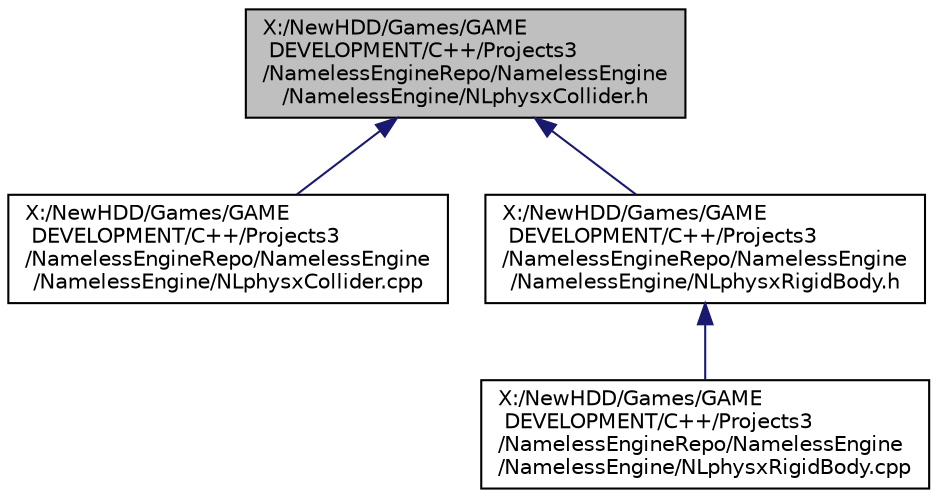 digraph "X:/NewHDD/Games/GAME DEVELOPMENT/C++/Projects3/NamelessEngineRepo/NamelessEngine/NamelessEngine/NLphysxCollider.h"
{
  edge [fontname="Helvetica",fontsize="10",labelfontname="Helvetica",labelfontsize="10"];
  node [fontname="Helvetica",fontsize="10",shape=record];
  Node1 [label="X:/NewHDD/Games/GAME\l DEVELOPMENT/C++/Projects3\l/NamelessEngineRepo/NamelessEngine\l/NamelessEngine/NLphysxCollider.h",height=0.2,width=0.4,color="black", fillcolor="grey75", style="filled", fontcolor="black"];
  Node1 -> Node2 [dir="back",color="midnightblue",fontsize="10",style="solid",fontname="Helvetica"];
  Node2 [label="X:/NewHDD/Games/GAME\l DEVELOPMENT/C++/Projects3\l/NamelessEngineRepo/NamelessEngine\l/NamelessEngine/NLphysxCollider.cpp",height=0.2,width=0.4,color="black", fillcolor="white", style="filled",URL="$_n_lphysx_collider_8cpp.html"];
  Node1 -> Node3 [dir="back",color="midnightblue",fontsize="10",style="solid",fontname="Helvetica"];
  Node3 [label="X:/NewHDD/Games/GAME\l DEVELOPMENT/C++/Projects3\l/NamelessEngineRepo/NamelessEngine\l/NamelessEngine/NLphysxRigidBody.h",height=0.2,width=0.4,color="black", fillcolor="white", style="filled",URL="$_n_lphysx_rigid_body_8h.html"];
  Node3 -> Node4 [dir="back",color="midnightblue",fontsize="10",style="solid",fontname="Helvetica"];
  Node4 [label="X:/NewHDD/Games/GAME\l DEVELOPMENT/C++/Projects3\l/NamelessEngineRepo/NamelessEngine\l/NamelessEngine/NLphysxRigidBody.cpp",height=0.2,width=0.4,color="black", fillcolor="white", style="filled",URL="$_n_lphysx_rigid_body_8cpp.html"];
}
